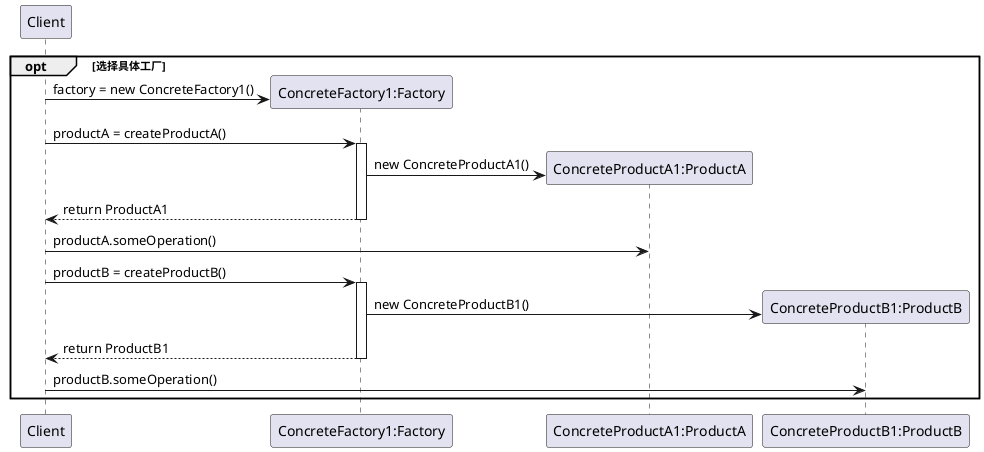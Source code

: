 @startuml sequence
participant Client
participant "ConcreteFactory1:Factory" as ConcreteFactory1
participant "ConcreteProductA1:ProductA" as ProductA
participant "ConcreteProductB1:ProductB" as ProductB

opt 选择具体工厂
create ConcreteFactory1
Client -> ConcreteFactory1: factory = new ConcreteFactory1()

Client -> ConcreteFactory1: productA = createProductA()
activate ConcreteFactory1
create ProductA
ConcreteFactory1 -> ProductA: new ConcreteProductA1()
ConcreteFactory1 --> Client: return ProductA1
deactivate ConcreteFactory1

Client -> ProductA: productA.someOperation()

Client -> ConcreteFactory1: productB = createProductB()
activate ConcreteFactory1
create ProductB
ConcreteFactory1 -> ProductB: new ConcreteProductB1()
ConcreteFactory1 --> Client: return ProductB1
deactivate ConcreteFactory1

Client -> ProductB: productB.someOperation()
end

@enduml